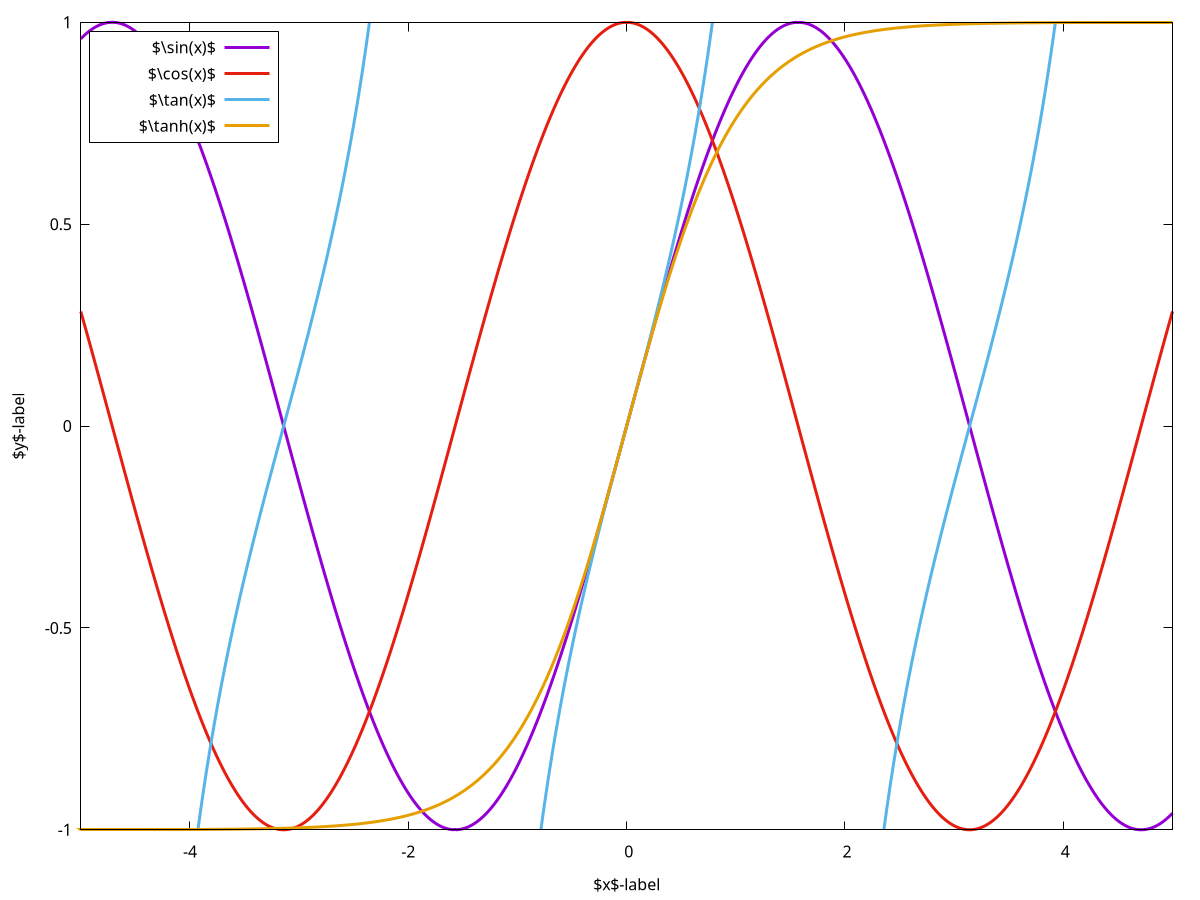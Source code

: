 set terminal cairolatex color dashed
set output 'temp-gnuplottex-fig1.tex'
set key box top left
set key width 4
set key height 0.25
set key spacing 1.2
set key opaque
set sample 1000
set xr [-5:5]
set yr [-1:1]
set xlabel '$x$-label'
set ylabel '$y$-label'
plot sin(x) w l lc 1 lw 3 t '$\sin(x)$',cos(x) w l lc 7 lw 3 t '$\cos(x)$',tan(x) w l lc 3 lw 3 t '$\tan(x)$',tanh(x) w l lc 4 lw 3 t '$\tanh(x)$'
